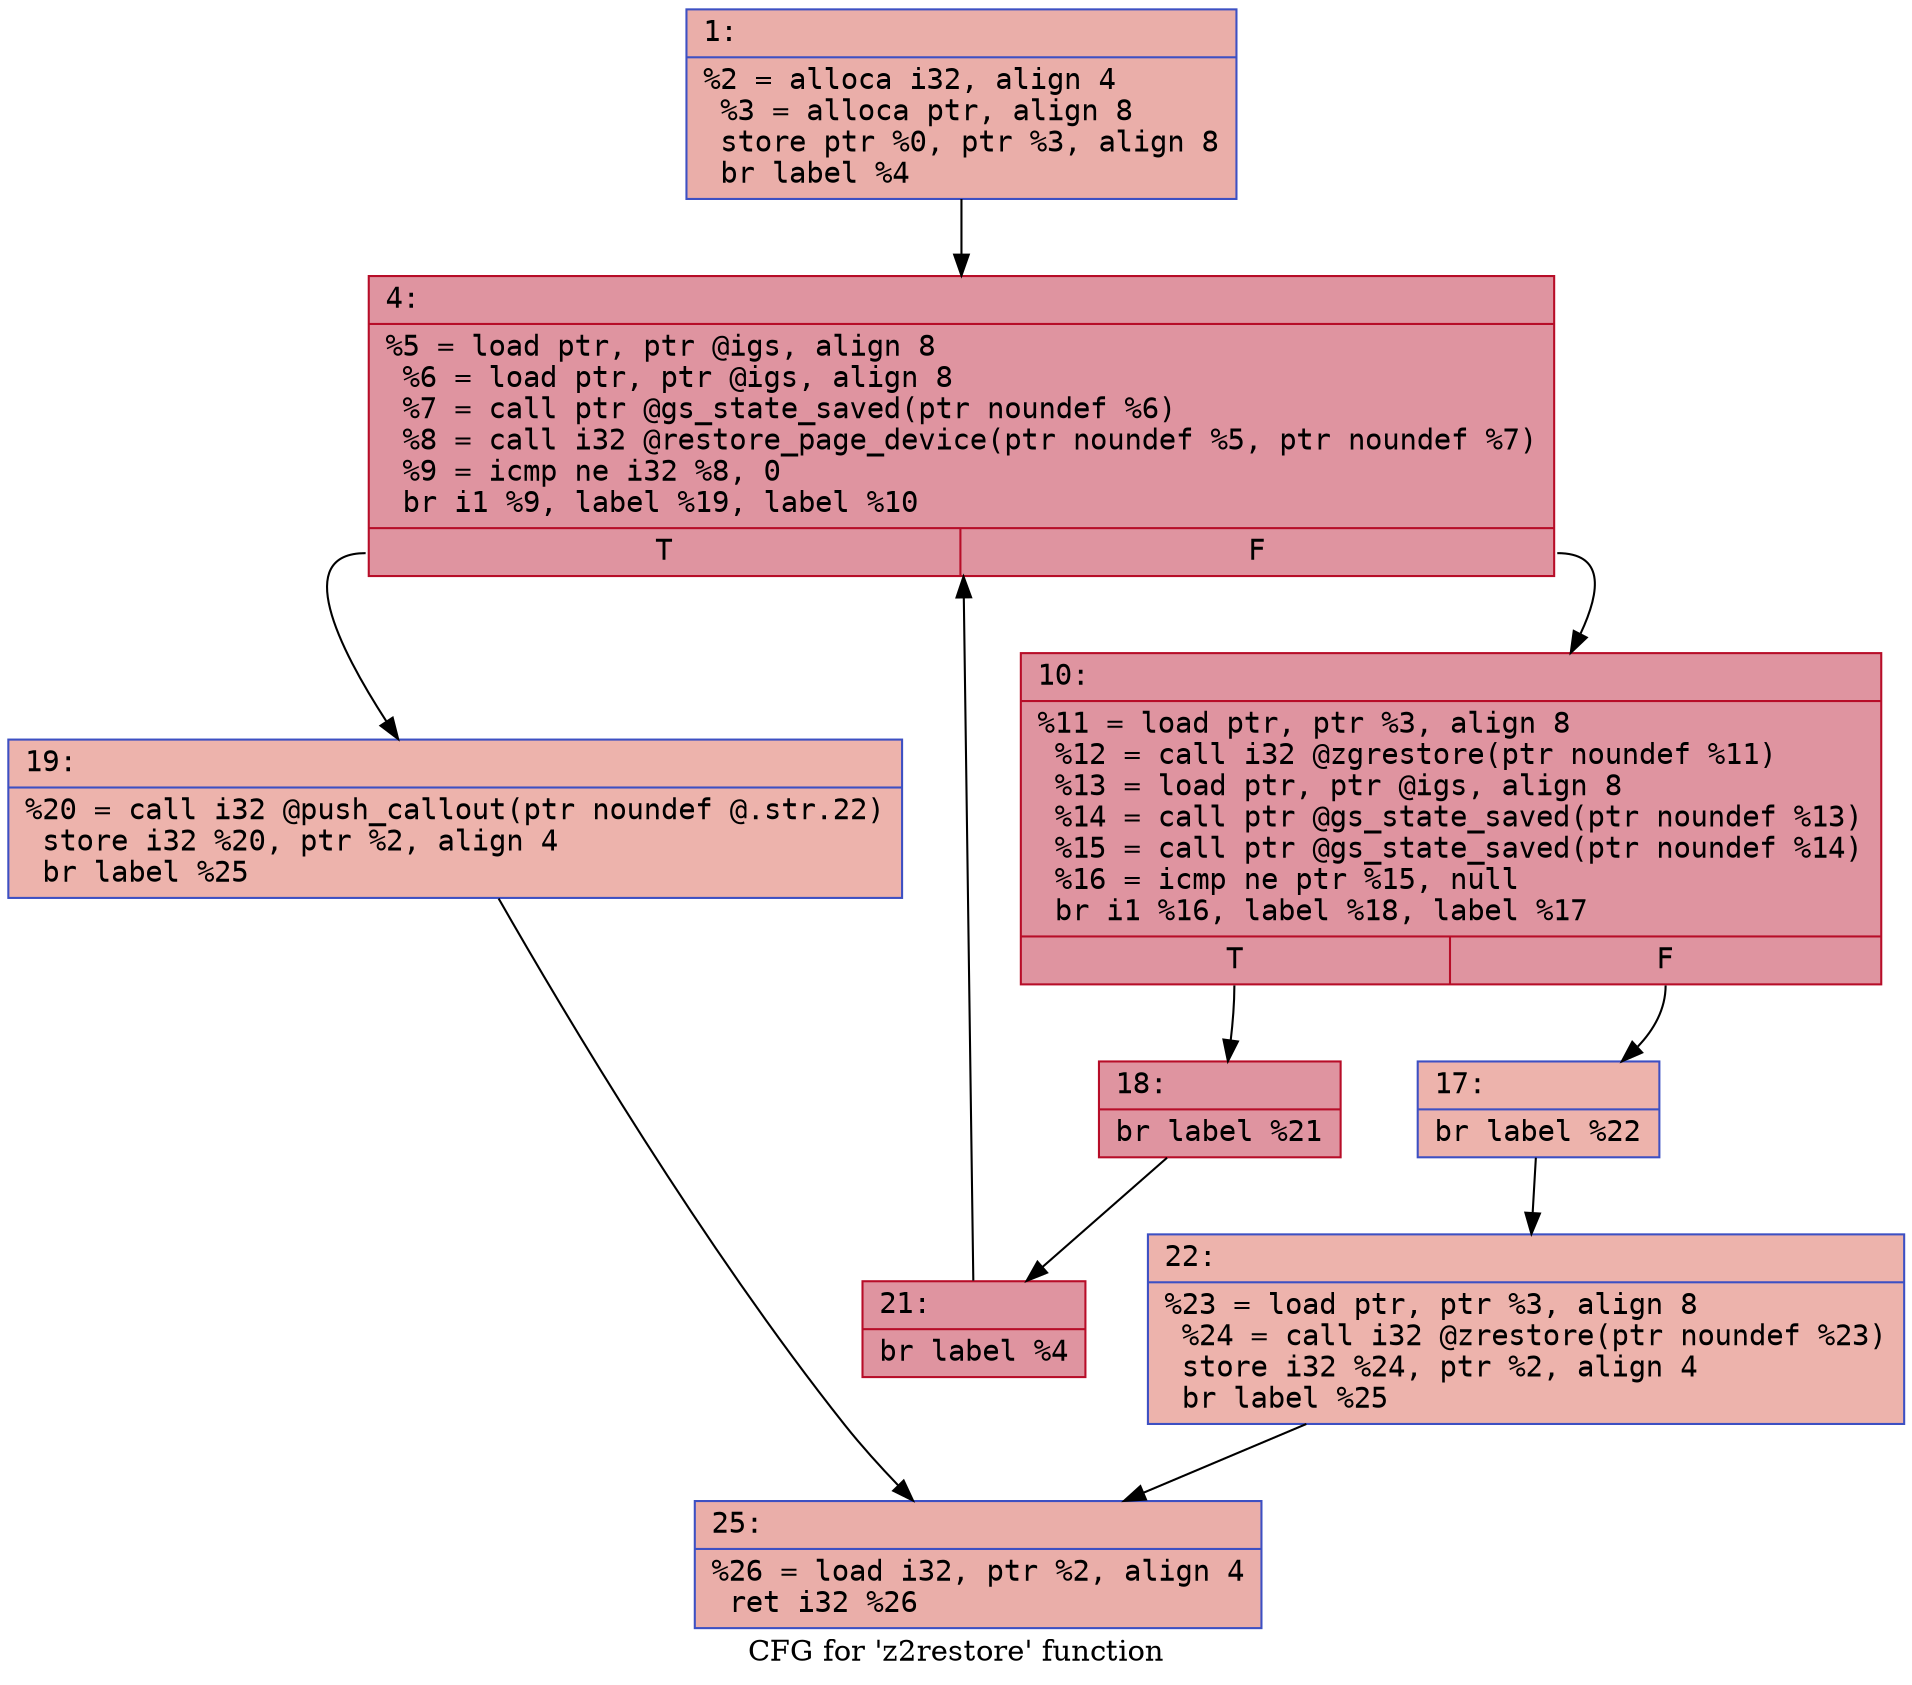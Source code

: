 digraph "CFG for 'z2restore' function" {
	label="CFG for 'z2restore' function";

	Node0x60000010f660 [shape=record,color="#3d50c3ff", style=filled, fillcolor="#d0473d70" fontname="Courier",label="{1:\l|  %2 = alloca i32, align 4\l  %3 = alloca ptr, align 8\l  store ptr %0, ptr %3, align 8\l  br label %4\l}"];
	Node0x60000010f660 -> Node0x60000010f6b0[tooltip="1 -> 4\nProbability 100.00%" ];
	Node0x60000010f6b0 [shape=record,color="#b70d28ff", style=filled, fillcolor="#b70d2870" fontname="Courier",label="{4:\l|  %5 = load ptr, ptr @igs, align 8\l  %6 = load ptr, ptr @igs, align 8\l  %7 = call ptr @gs_state_saved(ptr noundef %6)\l  %8 = call i32 @restore_page_device(ptr noundef %5, ptr noundef %7)\l  %9 = icmp ne i32 %8, 0\l  br i1 %9, label %19, label %10\l|{<s0>T|<s1>F}}"];
	Node0x60000010f6b0:s0 -> Node0x60000010f7f0[tooltip="4 -> 19\nProbability 3.12%" ];
	Node0x60000010f6b0:s1 -> Node0x60000010f700[tooltip="4 -> 10\nProbability 96.88%" ];
	Node0x60000010f700 [shape=record,color="#b70d28ff", style=filled, fillcolor="#b70d2870" fontname="Courier",label="{10:\l|  %11 = load ptr, ptr %3, align 8\l  %12 = call i32 @zgrestore(ptr noundef %11)\l  %13 = load ptr, ptr @igs, align 8\l  %14 = call ptr @gs_state_saved(ptr noundef %13)\l  %15 = call ptr @gs_state_saved(ptr noundef %14)\l  %16 = icmp ne ptr %15, null\l  br i1 %16, label %18, label %17\l|{<s0>T|<s1>F}}"];
	Node0x60000010f700:s0 -> Node0x60000010f7a0[tooltip="10 -> 18\nProbability 96.88%" ];
	Node0x60000010f700:s1 -> Node0x60000010f750[tooltip="10 -> 17\nProbability 3.12%" ];
	Node0x60000010f750 [shape=record,color="#3d50c3ff", style=filled, fillcolor="#d6524470" fontname="Courier",label="{17:\l|  br label %22\l}"];
	Node0x60000010f750 -> Node0x60000010f890[tooltip="17 -> 22\nProbability 100.00%" ];
	Node0x60000010f7a0 [shape=record,color="#b70d28ff", style=filled, fillcolor="#b70d2870" fontname="Courier",label="{18:\l|  br label %21\l}"];
	Node0x60000010f7a0 -> Node0x60000010f840[tooltip="18 -> 21\nProbability 100.00%" ];
	Node0x60000010f7f0 [shape=record,color="#3d50c3ff", style=filled, fillcolor="#d6524470" fontname="Courier",label="{19:\l|  %20 = call i32 @push_callout(ptr noundef @.str.22)\l  store i32 %20, ptr %2, align 4\l  br label %25\l}"];
	Node0x60000010f7f0 -> Node0x60000010f8e0[tooltip="19 -> 25\nProbability 100.00%" ];
	Node0x60000010f840 [shape=record,color="#b70d28ff", style=filled, fillcolor="#b70d2870" fontname="Courier",label="{21:\l|  br label %4\l}"];
	Node0x60000010f840 -> Node0x60000010f6b0[tooltip="21 -> 4\nProbability 100.00%" ];
	Node0x60000010f890 [shape=record,color="#3d50c3ff", style=filled, fillcolor="#d6524470" fontname="Courier",label="{22:\l|  %23 = load ptr, ptr %3, align 8\l  %24 = call i32 @zrestore(ptr noundef %23)\l  store i32 %24, ptr %2, align 4\l  br label %25\l}"];
	Node0x60000010f890 -> Node0x60000010f8e0[tooltip="22 -> 25\nProbability 100.00%" ];
	Node0x60000010f8e0 [shape=record,color="#3d50c3ff", style=filled, fillcolor="#d0473d70" fontname="Courier",label="{25:\l|  %26 = load i32, ptr %2, align 4\l  ret i32 %26\l}"];
}
